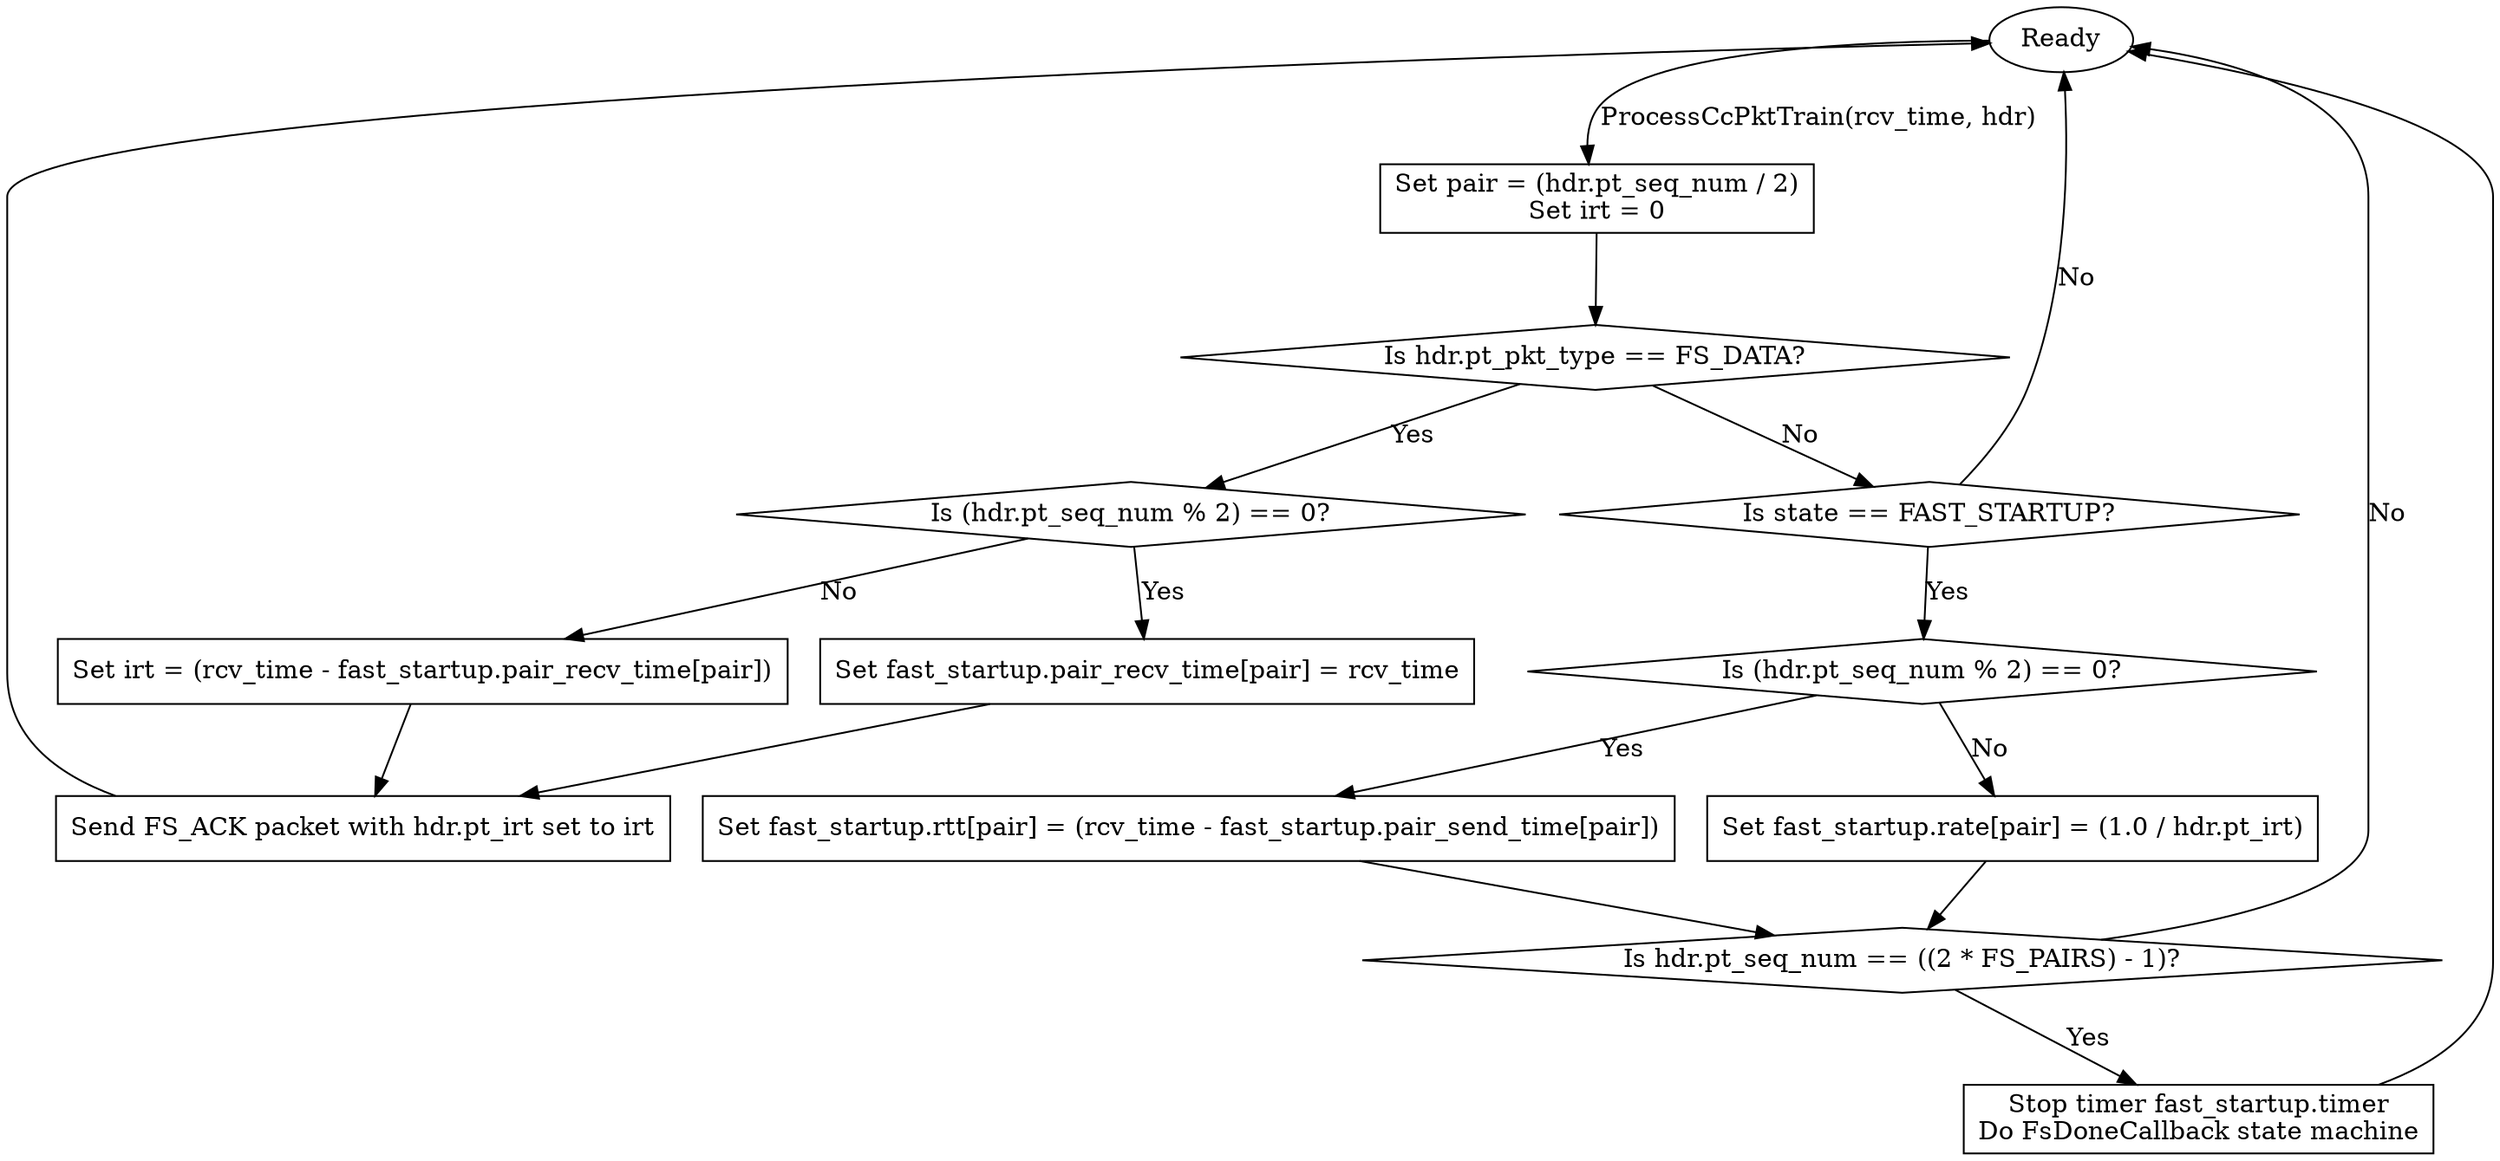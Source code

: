 digraph sliq_copa2_processccpkttrain {
    redy [ shape = ellipse, label = "Ready" ];
    blk1 [ shape = box,     label = "Set pair = (hdr.pt_seq_num / 2)\nSet irt = 0" ];
    blk2 [ shape = box,     label = "Set fast_startup.pair_recv_time[pair] = rcv_time" ];
    blk3 [ shape = box,     label = "Set irt = (rcv_time - fast_startup.pair_recv_time[pair])" ];
    blk4 [ shape = box,     label = "Send FS_ACK packet with hdr.pt_irt set to irt" ];
    blk5 [ shape = box,     label = "Set fast_startup.rtt[pair] = (rcv_time - fast_startup.pair_send_time[pair])" ];
    blk6 [ shape = box,     label = "Set fast_startup.rate[pair] = (1.0 / hdr.pt_irt)" ];
    blk7 [ shape = box,     label = "Stop timer fast_startup.timer\nDo FsDoneCallback state machine" ];
    dsc1 [ shape = diamond, label = "Is hdr.pt_pkt_type == FS_DATA?" ];
    dsc2 [ shape = diamond, label = "Is (hdr.pt_seq_num % 2) == 0?" ];
    dsc3 [ shape = diamond, label = "Is state == FAST_STARTUP?" ];
    dsc4 [ shape = diamond, label = "Is (hdr.pt_seq_num % 2) == 0?" ];
    dsc5 [ shape = diamond, label = "Is hdr.pt_seq_num == ((2 * FS_PAIRS) - 1)?" ];

    redy -> blk1 [ label = "ProcessCcPktTrain(rcv_time, hdr)" ];
    blk1 ->dsc1;
    dsc1 -> dsc2 [ label = "Yes" ];
    dsc1 -> dsc3 [ label = "No" ];
    dsc2 -> blk2 [ label = "Yes" ];
    dsc2 -> blk3 [ label = "No" ];
    blk2 -> blk4;
    blk3 -> blk4;
    blk4 -> redy;
    dsc3 -> dsc4 [ label = "Yes" ];
    dsc3 -> redy [ label = "No" ];
    dsc4 -> blk5 [ label = "Yes" ];
    dsc4 -> blk6 [ label = "No" ];
    blk5 -> dsc5;
    blk6 -> dsc5;
    dsc5 -> blk7 [ label = "Yes" ];
    dsc5 -> redy [ label = "No" ];
    blk7 -> redy;
}
